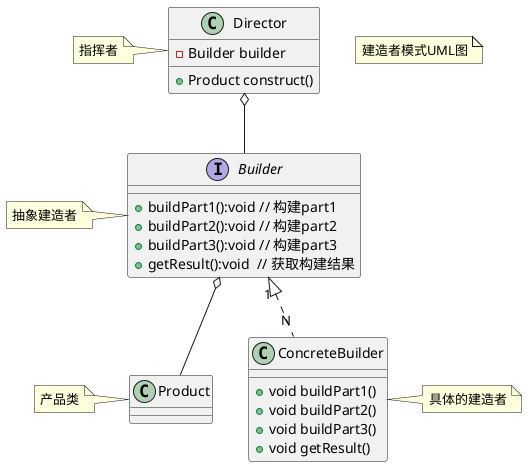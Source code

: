 @startuml
note "建造者模式UML图" as N1

Class Product{}
Interface Builder{
    + buildPart1():void // 构建part1
    + buildPart2():void // 构建part2
    + buildPart3():void // 构建part3
    + getResult():void  // 获取构建结果
}
Class ConcreteBuilder {
    + void buildPart1()
    + void buildPart2()
    + void buildPart3()
    + void getResult()
}
Class Director {
    - Builder builder
    + Product construct()
}
Director o--Builder
Builder o-- Product
Builder "1" <|.. "N" ConcreteBuilder
note left of Product : 产品类
note left of Builder : 抽象建造者
note right of ConcreteBuilder : 具体的建造者
note left of Director : 指挥者
@enduml